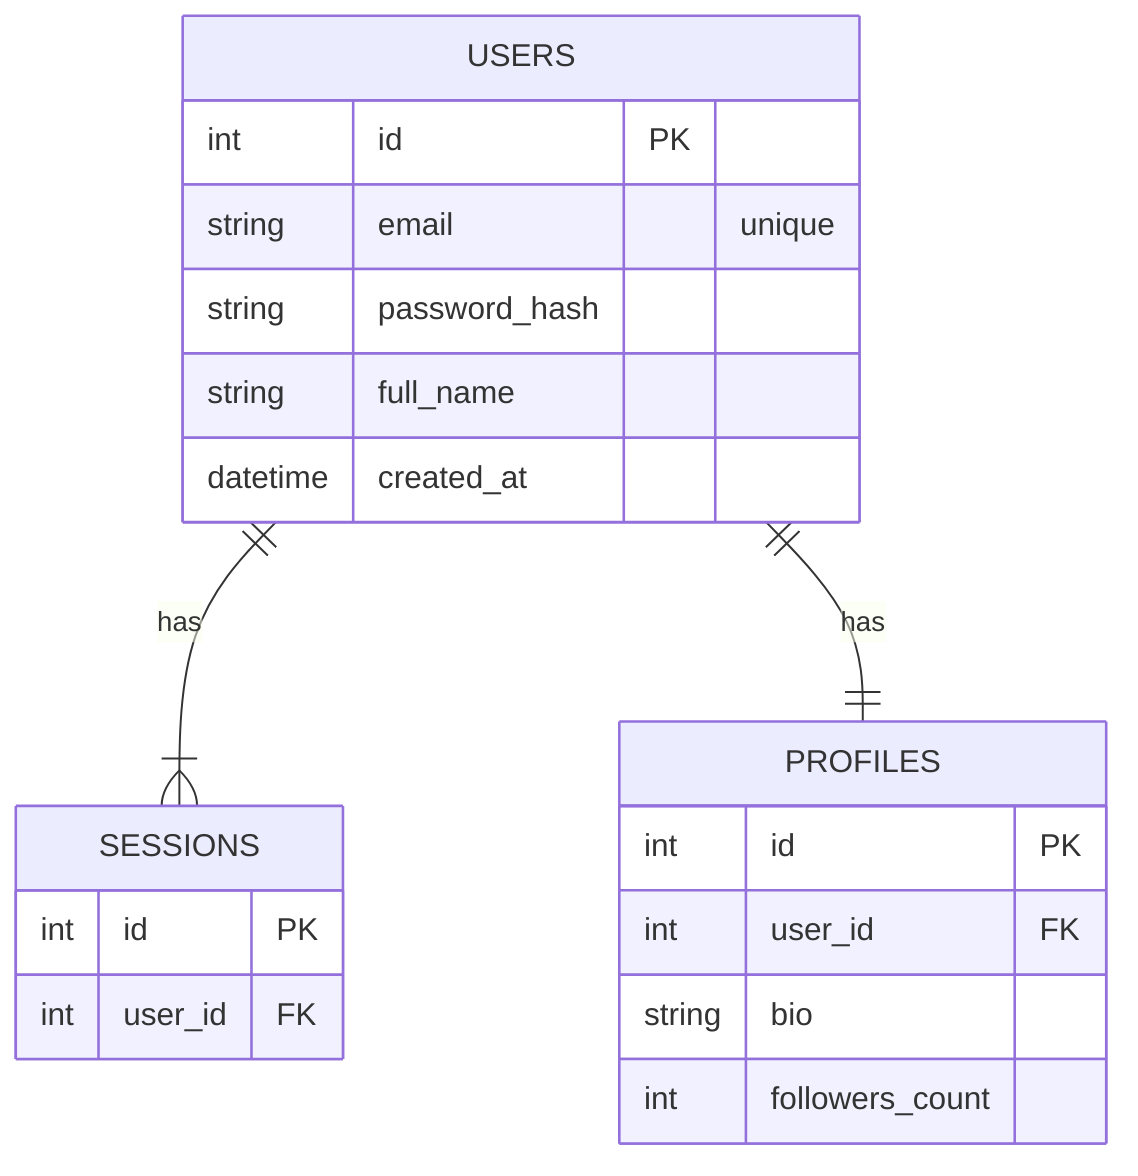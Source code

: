 erDiagram
    USERS {
        int id PK
        string email "unique"
        string password_hash
        string full_name
        datetime created_at
    }
    
    SESSIONS {
        int id PK
        int user_id FK
    }
    
    PROFILES {
        int id PK
        int user_id FK
        string bio
        int followers_count
    }
    
    USERS ||--|{ SESSIONS : has
    USERS ||--|| PROFILES : has